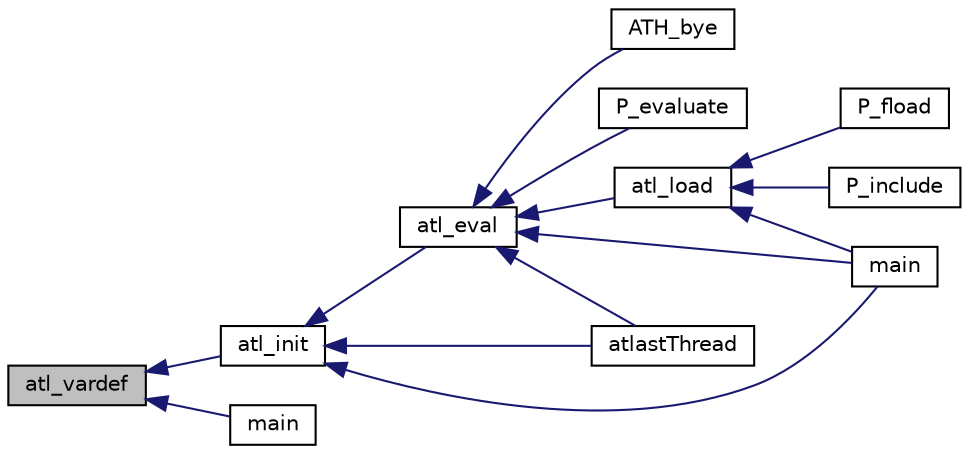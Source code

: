digraph "atl_vardef"
{
  edge [fontname="Helvetica",fontsize="10",labelfontname="Helvetica",labelfontsize="10"];
  node [fontname="Helvetica",fontsize="10",shape=record];
  rankdir="LR";
  Node246 [label="atl_vardef",height=0.2,width=0.4,color="black", fillcolor="grey75", style="filled", fontcolor="black"];
  Node246 -> Node247 [dir="back",color="midnightblue",fontsize="10",style="solid",fontname="Helvetica"];
  Node247 [label="atl_init",height=0.2,width=0.4,color="black", fillcolor="white", style="filled",URL="$atlast_8c.html#a58f9de18b337d19aebc0e01ea7b9a897"];
  Node247 -> Node248 [dir="back",color="midnightblue",fontsize="10",style="solid",fontname="Helvetica"];
  Node248 [label="atl_eval",height=0.2,width=0.4,color="black", fillcolor="white", style="filled",URL="$atlast_8c.html#a45d749d6527e7183b11e7c928bf763e5"];
  Node248 -> Node249 [dir="back",color="midnightblue",fontsize="10",style="solid",fontname="Helvetica"];
  Node249 [label="ATH_bye",height=0.2,width=0.4,color="black", fillcolor="white", style="filled",URL="$atlast_8c.html#afaa7526e38e354c4659bdb6d8d7649a0"];
  Node248 -> Node250 [dir="back",color="midnightblue",fontsize="10",style="solid",fontname="Helvetica"];
  Node250 [label="P_evaluate",height=0.2,width=0.4,color="black", fillcolor="white", style="filled",URL="$atlast_8c.html#a52b57ee9d51562eadf6889a0e9c3dca0"];
  Node248 -> Node251 [dir="back",color="midnightblue",fontsize="10",style="solid",fontname="Helvetica"];
  Node251 [label="atl_load",height=0.2,width=0.4,color="black", fillcolor="white", style="filled",URL="$atlast_8c.html#a0cc24398ed9212cff1741d83addaf73b"];
  Node251 -> Node252 [dir="back",color="midnightblue",fontsize="10",style="solid",fontname="Helvetica"];
  Node252 [label="P_fload",height=0.2,width=0.4,color="black", fillcolor="white", style="filled",URL="$atlast_8c.html#a8bad61f67a82bf9b494db4b8eb8ff2f0"];
  Node251 -> Node253 [dir="back",color="midnightblue",fontsize="10",style="solid",fontname="Helvetica"];
  Node253 [label="P_include",height=0.2,width=0.4,color="black", fillcolor="white", style="filled",URL="$atlast_8c.html#a595c06952c327286a3f794ba5de6cae2"];
  Node251 -> Node254 [dir="back",color="midnightblue",fontsize="10",style="solid",fontname="Helvetica"];
  Node254 [label="main",height=0.2,width=0.4,color="black", fillcolor="white", style="filled",URL="$atlmain_8c.html#a0ddf1224851353fc92bfbff6f499fa97"];
  Node248 -> Node254 [dir="back",color="midnightblue",fontsize="10",style="solid",fontname="Helvetica"];
  Node248 -> Node255 [dir="back",color="midnightblue",fontsize="10",style="solid",fontname="Helvetica"];
  Node255 [label="atlastThread",height=0.2,width=0.4,color="black", fillcolor="white", style="filled",URL="$task_8c.html#ab6e83cab638644085d64608e8acddf55"];
  Node247 -> Node254 [dir="back",color="midnightblue",fontsize="10",style="solid",fontname="Helvetica"];
  Node247 -> Node255 [dir="back",color="midnightblue",fontsize="10",style="solid",fontname="Helvetica"];
  Node246 -> Node256 [dir="back",color="midnightblue",fontsize="10",style="solid",fontname="Helvetica"];
  Node256 [label="main",height=0.2,width=0.4,color="black", fillcolor="white", style="filled",URL="$atlMinMain_8c.html#ae66f6b31b5ad750f1fe042a706a4e3d4"];
}
